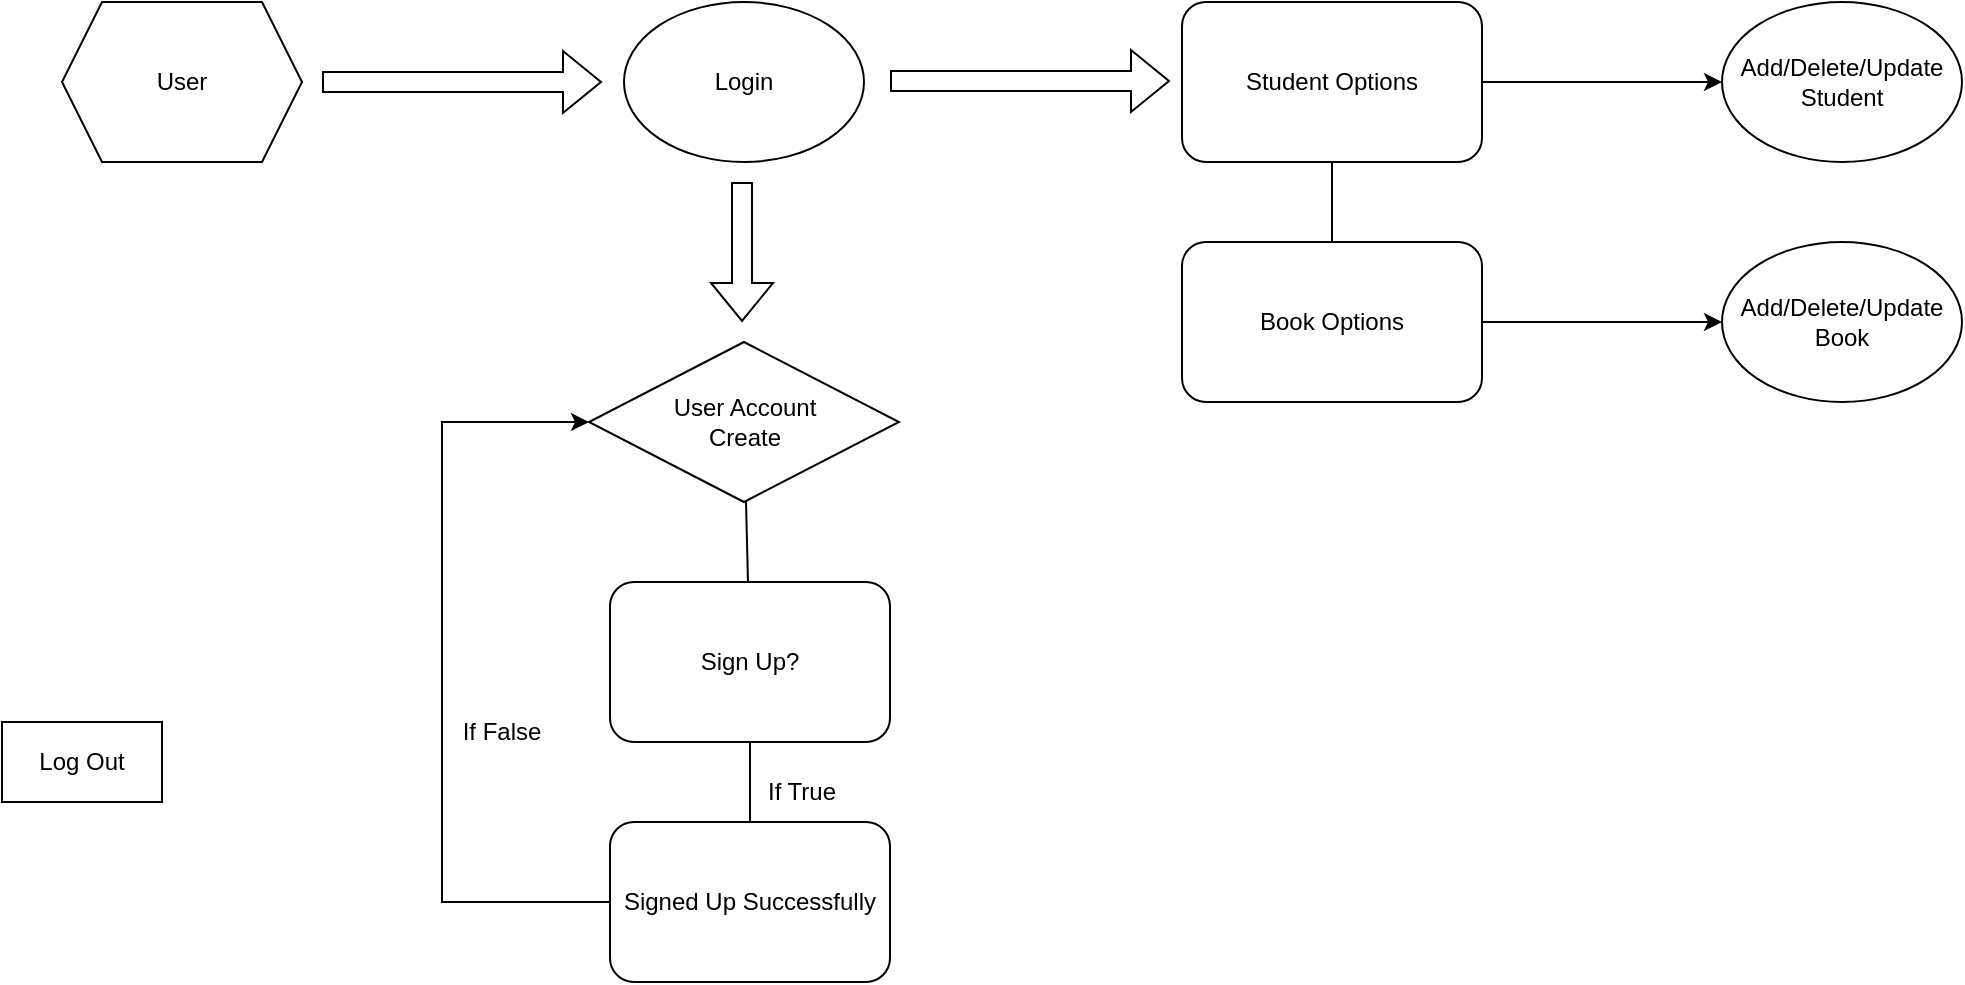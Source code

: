 <mxfile version="20.3.0" type="device"><diagram id="zStYTToZ9nFpGeCEkdOp" name="Page-1"><mxGraphModel dx="868" dy="593" grid="1" gridSize="10" guides="1" tooltips="1" connect="1" arrows="1" fold="1" page="1" pageScale="1" pageWidth="827" pageHeight="1169" math="0" shadow="0"><root><mxCell id="0"/><mxCell id="1" parent="0"/><mxCell id="xtdJWBAadVfeRR-q52Y1-4" value="User" style="shape=hexagon;perimeter=hexagonPerimeter2;whiteSpace=wrap;html=1;fixedSize=1;" vertex="1" parent="1"><mxGeometry x="70" y="240" width="120" height="80" as="geometry"/></mxCell><mxCell id="xtdJWBAadVfeRR-q52Y1-5" value="Login" style="ellipse;whiteSpace=wrap;html=1;" vertex="1" parent="1"><mxGeometry x="351" y="240" width="120" height="80" as="geometry"/></mxCell><mxCell id="xtdJWBAadVfeRR-q52Y1-15" style="rounded=0;orthogonalLoop=1;jettySize=auto;html=1;endArrow=none;endFill=0;" edge="1" parent="1" source="xtdJWBAadVfeRR-q52Y1-6" target="xtdJWBAadVfeRR-q52Y1-12"><mxGeometry relative="1" as="geometry"/></mxCell><mxCell id="xtdJWBAadVfeRR-q52Y1-6" value="User Account &lt;br&gt;Create" style="rhombus;whiteSpace=wrap;html=1;" vertex="1" parent="1"><mxGeometry x="333.5" y="410" width="155" height="80" as="geometry"/></mxCell><mxCell id="xtdJWBAadVfeRR-q52Y1-25" value="" style="edgeStyle=orthogonalEdgeStyle;rounded=0;orthogonalLoop=1;jettySize=auto;html=1;endArrow=none;endFill=0;" edge="1" parent="1" source="xtdJWBAadVfeRR-q52Y1-7" target="xtdJWBAadVfeRR-q52Y1-24"><mxGeometry relative="1" as="geometry"/></mxCell><mxCell id="xtdJWBAadVfeRR-q52Y1-26" style="edgeStyle=orthogonalEdgeStyle;rounded=0;orthogonalLoop=1;jettySize=auto;html=1;entryX=0;entryY=0.5;entryDx=0;entryDy=0;endArrow=classic;endFill=1;" edge="1" parent="1" source="xtdJWBAadVfeRR-q52Y1-7" target="xtdJWBAadVfeRR-q52Y1-22"><mxGeometry relative="1" as="geometry"/></mxCell><mxCell id="xtdJWBAadVfeRR-q52Y1-7" value="Student Options" style="rounded=1;whiteSpace=wrap;html=1;" vertex="1" parent="1"><mxGeometry x="630" y="240" width="150" height="80" as="geometry"/></mxCell><mxCell id="xtdJWBAadVfeRR-q52Y1-11" value="Log Out" style="rounded=0;whiteSpace=wrap;html=1;" vertex="1" parent="1"><mxGeometry x="40" y="600" width="80" height="40" as="geometry"/></mxCell><mxCell id="xtdJWBAadVfeRR-q52Y1-16" style="edgeStyle=none;rounded=0;orthogonalLoop=1;jettySize=auto;html=1;entryX=0.5;entryY=0;entryDx=0;entryDy=0;endArrow=none;endFill=0;" edge="1" parent="1" source="xtdJWBAadVfeRR-q52Y1-12" target="xtdJWBAadVfeRR-q52Y1-13"><mxGeometry relative="1" as="geometry"/></mxCell><mxCell id="xtdJWBAadVfeRR-q52Y1-12" value="Sign Up?" style="rounded=1;whiteSpace=wrap;html=1;" vertex="1" parent="1"><mxGeometry x="344" y="530" width="140" height="80" as="geometry"/></mxCell><mxCell id="xtdJWBAadVfeRR-q52Y1-17" style="edgeStyle=orthogonalEdgeStyle;rounded=0;orthogonalLoop=1;jettySize=auto;html=1;endArrow=classic;endFill=1;exitX=0;exitY=0.5;exitDx=0;exitDy=0;entryX=0;entryY=0.5;entryDx=0;entryDy=0;" edge="1" parent="1" source="xtdJWBAadVfeRR-q52Y1-13" target="xtdJWBAadVfeRR-q52Y1-6"><mxGeometry relative="1" as="geometry"><mxPoint x="340" y="690" as="sourcePoint"/><mxPoint x="330" y="450" as="targetPoint"/><Array as="points"><mxPoint x="260" y="690"/><mxPoint x="260" y="450"/></Array></mxGeometry></mxCell><mxCell id="xtdJWBAadVfeRR-q52Y1-13" value="Signed Up Successfully" style="rounded=1;whiteSpace=wrap;html=1;" vertex="1" parent="1"><mxGeometry x="344" y="650" width="140" height="80" as="geometry"/></mxCell><mxCell id="xtdJWBAadVfeRR-q52Y1-14" value="" style="shape=flexArrow;endArrow=classic;html=1;rounded=0;" edge="1" parent="1"><mxGeometry width="50" height="50" relative="1" as="geometry"><mxPoint x="410" y="330" as="sourcePoint"/><mxPoint x="410" y="400" as="targetPoint"/></mxGeometry></mxCell><mxCell id="xtdJWBAadVfeRR-q52Y1-18" value="If True" style="text;html=1;strokeColor=none;fillColor=none;align=center;verticalAlign=middle;whiteSpace=wrap;rounded=0;" vertex="1" parent="1"><mxGeometry x="410" y="620" width="60" height="30" as="geometry"/></mxCell><mxCell id="xtdJWBAadVfeRR-q52Y1-19" value="If False" style="text;html=1;strokeColor=none;fillColor=none;align=center;verticalAlign=middle;whiteSpace=wrap;rounded=0;" vertex="1" parent="1"><mxGeometry x="260" y="590" width="60" height="30" as="geometry"/></mxCell><mxCell id="xtdJWBAadVfeRR-q52Y1-20" value="" style="shape=flexArrow;endArrow=classic;html=1;rounded=0;" edge="1" parent="1"><mxGeometry width="50" height="50" relative="1" as="geometry"><mxPoint x="200" y="280" as="sourcePoint"/><mxPoint x="340" y="280" as="targetPoint"/></mxGeometry></mxCell><mxCell id="xtdJWBAadVfeRR-q52Y1-21" value="" style="shape=flexArrow;endArrow=classic;html=1;rounded=0;" edge="1" parent="1"><mxGeometry width="50" height="50" relative="1" as="geometry"><mxPoint x="484" y="279.5" as="sourcePoint"/><mxPoint x="624" y="279.5" as="targetPoint"/></mxGeometry></mxCell><mxCell id="xtdJWBAadVfeRR-q52Y1-22" value="Add/Delete/Update Student" style="ellipse;whiteSpace=wrap;html=1;" vertex="1" parent="1"><mxGeometry x="900" y="240" width="120" height="80" as="geometry"/></mxCell><mxCell id="xtdJWBAadVfeRR-q52Y1-23" value="Add/Delete/Update Book" style="ellipse;whiteSpace=wrap;html=1;" vertex="1" parent="1"><mxGeometry x="900" y="360" width="120" height="80" as="geometry"/></mxCell><mxCell id="xtdJWBAadVfeRR-q52Y1-27" style="edgeStyle=orthogonalEdgeStyle;rounded=0;orthogonalLoop=1;jettySize=auto;html=1;entryX=0;entryY=0.5;entryDx=0;entryDy=0;endArrow=classic;endFill=1;" edge="1" parent="1" source="xtdJWBAadVfeRR-q52Y1-24" target="xtdJWBAadVfeRR-q52Y1-23"><mxGeometry relative="1" as="geometry"/></mxCell><mxCell id="xtdJWBAadVfeRR-q52Y1-24" value="Book Options" style="rounded=1;whiteSpace=wrap;html=1;" vertex="1" parent="1"><mxGeometry x="630" y="360" width="150" height="80" as="geometry"/></mxCell></root></mxGraphModel></diagram></mxfile>
